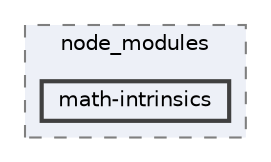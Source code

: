 digraph "C:/Users/arisc/OneDrive/Documents/GitHub/FINAL/EcoEats-Project/node_modules/math-intrinsics"
{
 // LATEX_PDF_SIZE
  bgcolor="transparent";
  edge [fontname=Helvetica,fontsize=10,labelfontname=Helvetica,labelfontsize=10];
  node [fontname=Helvetica,fontsize=10,shape=box,height=0.2,width=0.4];
  compound=true
  subgraph clusterdir_5091f2b68170d33f954320199e2fed0a {
    graph [ bgcolor="#edf0f7", pencolor="grey50", label="node_modules", fontname=Helvetica,fontsize=10 style="filled,dashed", URL="dir_5091f2b68170d33f954320199e2fed0a.html",tooltip=""]
  dir_7450bbab6cff2e829b25193b5c2f331f [label="math-intrinsics", fillcolor="#edf0f7", color="grey25", style="filled,bold", URL="dir_7450bbab6cff2e829b25193b5c2f331f.html",tooltip=""];
  }
}
